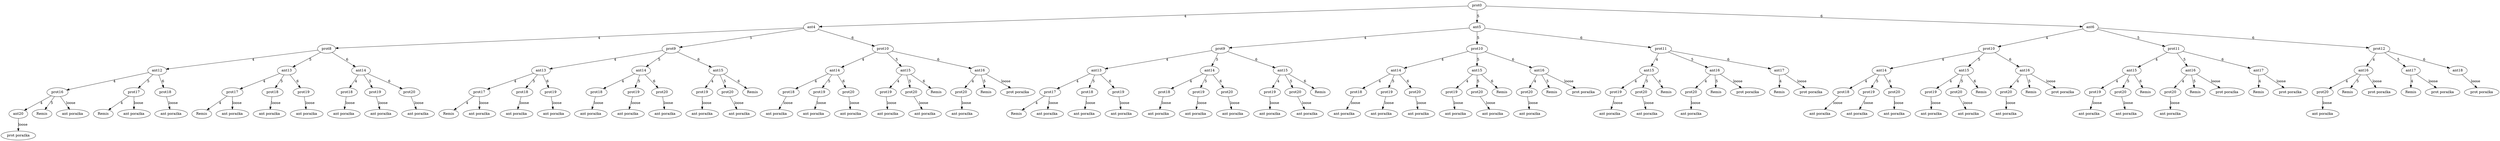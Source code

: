 digraph "MyGraph" { 
	"Node0"[label="prot0"]; 
	"Node3"[label="ant4"]; 
	"Node0" -> "Node3"[label="4"]; 
	"Node5"[label="ant5"]; 
	"Node0" -> "Node5"[label="5"]; 
	"Node7"[label="ant6"]; 
	"Node0" -> "Node7"[label="6"]; 
	"Node9"[label="prot8"]; 
	"Node3" -> "Node9"[label="4"]; 
	"Node11"[label="prot9"]; 
	"Node3" -> "Node11"[label="5"]; 
	"Node13"[label="prot10"]; 
	"Node3" -> "Node13"[label="6"]; 
	"Node15"[label="ant12"]; 
	"Node9" -> "Node15"[label="4"]; 
	"Node17"[label="ant13"]; 
	"Node9" -> "Node17"[label="5"]; 
	"Node19"[label="ant14"]; 
	"Node9" -> "Node19"[label="6"]; 
	"Node21"[label="prot16"]; 
	"Node15" -> "Node21"[label="4"]; 
	"Node23"[label="prot17"]; 
	"Node15" -> "Node23"[label="5"]; 
	"Node25"[label="prot18"]; 
	"Node15" -> "Node25"[label="6"]; 
	"Node27"[label="ant20"]; 
	"Node21" -> "Node27"[label="4"]; 
	"Node29"[label="Remis"]; 
	"Node21" -> "Node29"[label="5"]; 
	"Node31"[label="ant porażka"]; 
	"Node21" -> "Node31"[label="loose"]; 
	"Node33"[label="prot porażka"]; 
	"Node27" -> "Node33"[label="loose"]; 
	"Node35"[label="Remis"]; 
	"Node23" -> "Node35"[label="4"]; 
	"Node37"[label="ant porażka"]; 
	"Node23" -> "Node37"[label="loose"]; 
	"Node39"[label="ant porażka"]; 
	"Node25" -> "Node39"[label="loose"]; 
	"Node41"[label="prot17"]; 
	"Node17" -> "Node41"[label="4"]; 
	"Node43"[label="prot18"]; 
	"Node17" -> "Node43"[label="5"]; 
	"Node45"[label="prot19"]; 
	"Node17" -> "Node45"[label="6"]; 
	"Node47"[label="Remis"]; 
	"Node41" -> "Node47"[label="4"]; 
	"Node49"[label="ant porażka"]; 
	"Node41" -> "Node49"[label="loose"]; 
	"Node51"[label="ant porażka"]; 
	"Node43" -> "Node51"[label="loose"]; 
	"Node53"[label="ant porażka"]; 
	"Node45" -> "Node53"[label="loose"]; 
	"Node55"[label="prot18"]; 
	"Node19" -> "Node55"[label="4"]; 
	"Node57"[label="prot19"]; 
	"Node19" -> "Node57"[label="5"]; 
	"Node59"[label="prot20"]; 
	"Node19" -> "Node59"[label="6"]; 
	"Node61"[label="ant porażka"]; 
	"Node55" -> "Node61"[label="loose"]; 
	"Node63"[label="ant porażka"]; 
	"Node57" -> "Node63"[label="loose"]; 
	"Node65"[label="ant porażka"]; 
	"Node59" -> "Node65"[label="loose"]; 
	"Node67"[label="ant13"]; 
	"Node11" -> "Node67"[label="4"]; 
	"Node69"[label="ant14"]; 
	"Node11" -> "Node69"[label="5"]; 
	"Node71"[label="ant15"]; 
	"Node11" -> "Node71"[label="6"]; 
	"Node73"[label="prot17"]; 
	"Node67" -> "Node73"[label="4"]; 
	"Node75"[label="prot18"]; 
	"Node67" -> "Node75"[label="5"]; 
	"Node77"[label="prot19"]; 
	"Node67" -> "Node77"[label="6"]; 
	"Node79"[label="Remis"]; 
	"Node73" -> "Node79"[label="4"]; 
	"Node81"[label="ant porażka"]; 
	"Node73" -> "Node81"[label="loose"]; 
	"Node83"[label="ant porażka"]; 
	"Node75" -> "Node83"[label="loose"]; 
	"Node85"[label="ant porażka"]; 
	"Node77" -> "Node85"[label="loose"]; 
	"Node87"[label="prot18"]; 
	"Node69" -> "Node87"[label="4"]; 
	"Node89"[label="prot19"]; 
	"Node69" -> "Node89"[label="5"]; 
	"Node91"[label="prot20"]; 
	"Node69" -> "Node91"[label="6"]; 
	"Node93"[label="ant porażka"]; 
	"Node87" -> "Node93"[label="loose"]; 
	"Node95"[label="ant porażka"]; 
	"Node89" -> "Node95"[label="loose"]; 
	"Node97"[label="ant porażka"]; 
	"Node91" -> "Node97"[label="loose"]; 
	"Node99"[label="prot19"]; 
	"Node71" -> "Node99"[label="4"]; 
	"Node101"[label="prot20"]; 
	"Node71" -> "Node101"[label="5"]; 
	"Node103"[label="Remis"]; 
	"Node71" -> "Node103"[label="6"]; 
	"Node105"[label="ant porażka"]; 
	"Node99" -> "Node105"[label="loose"]; 
	"Node107"[label="ant porażka"]; 
	"Node101" -> "Node107"[label="loose"]; 
	"Node109"[label="ant14"]; 
	"Node13" -> "Node109"[label="4"]; 
	"Node111"[label="ant15"]; 
	"Node13" -> "Node111"[label="5"]; 
	"Node113"[label="ant16"]; 
	"Node13" -> "Node113"[label="6"]; 
	"Node115"[label="prot18"]; 
	"Node109" -> "Node115"[label="4"]; 
	"Node117"[label="prot19"]; 
	"Node109" -> "Node117"[label="5"]; 
	"Node119"[label="prot20"]; 
	"Node109" -> "Node119"[label="6"]; 
	"Node121"[label="ant porażka"]; 
	"Node115" -> "Node121"[label="loose"]; 
	"Node123"[label="ant porażka"]; 
	"Node117" -> "Node123"[label="loose"]; 
	"Node125"[label="ant porażka"]; 
	"Node119" -> "Node125"[label="loose"]; 
	"Node127"[label="prot19"]; 
	"Node111" -> "Node127"[label="4"]; 
	"Node129"[label="prot20"]; 
	"Node111" -> "Node129"[label="5"]; 
	"Node131"[label="Remis"]; 
	"Node111" -> "Node131"[label="6"]; 
	"Node133"[label="ant porażka"]; 
	"Node127" -> "Node133"[label="loose"]; 
	"Node135"[label="ant porażka"]; 
	"Node129" -> "Node135"[label="loose"]; 
	"Node137"[label="prot20"]; 
	"Node113" -> "Node137"[label="4"]; 
	"Node139"[label="Remis"]; 
	"Node113" -> "Node139"[label="5"]; 
	"Node141"[label="prot porażka"]; 
	"Node113" -> "Node141"[label="loose"]; 
	"Node143"[label="ant porażka"]; 
	"Node137" -> "Node143"[label="loose"]; 
	"Node145"[label="prot9"]; 
	"Node5" -> "Node145"[label="4"]; 
	"Node147"[label="prot10"]; 
	"Node5" -> "Node147"[label="5"]; 
	"Node149"[label="prot11"]; 
	"Node5" -> "Node149"[label="6"]; 
	"Node151"[label="ant13"]; 
	"Node145" -> "Node151"[label="4"]; 
	"Node153"[label="ant14"]; 
	"Node145" -> "Node153"[label="5"]; 
	"Node155"[label="ant15"]; 
	"Node145" -> "Node155"[label="6"]; 
	"Node157"[label="prot17"]; 
	"Node151" -> "Node157"[label="4"]; 
	"Node159"[label="prot18"]; 
	"Node151" -> "Node159"[label="5"]; 
	"Node161"[label="prot19"]; 
	"Node151" -> "Node161"[label="6"]; 
	"Node163"[label="Remis"]; 
	"Node157" -> "Node163"[label="4"]; 
	"Node165"[label="ant porażka"]; 
	"Node157" -> "Node165"[label="loose"]; 
	"Node167"[label="ant porażka"]; 
	"Node159" -> "Node167"[label="loose"]; 
	"Node169"[label="ant porażka"]; 
	"Node161" -> "Node169"[label="loose"]; 
	"Node171"[label="prot18"]; 
	"Node153" -> "Node171"[label="4"]; 
	"Node173"[label="prot19"]; 
	"Node153" -> "Node173"[label="5"]; 
	"Node175"[label="prot20"]; 
	"Node153" -> "Node175"[label="6"]; 
	"Node177"[label="ant porażka"]; 
	"Node171" -> "Node177"[label="loose"]; 
	"Node179"[label="ant porażka"]; 
	"Node173" -> "Node179"[label="loose"]; 
	"Node181"[label="ant porażka"]; 
	"Node175" -> "Node181"[label="loose"]; 
	"Node183"[label="prot19"]; 
	"Node155" -> "Node183"[label="4"]; 
	"Node185"[label="prot20"]; 
	"Node155" -> "Node185"[label="5"]; 
	"Node187"[label="Remis"]; 
	"Node155" -> "Node187"[label="6"]; 
	"Node189"[label="ant porażka"]; 
	"Node183" -> "Node189"[label="loose"]; 
	"Node191"[label="ant porażka"]; 
	"Node185" -> "Node191"[label="loose"]; 
	"Node193"[label="ant14"]; 
	"Node147" -> "Node193"[label="4"]; 
	"Node195"[label="ant15"]; 
	"Node147" -> "Node195"[label="5"]; 
	"Node197"[label="ant16"]; 
	"Node147" -> "Node197"[label="6"]; 
	"Node199"[label="prot18"]; 
	"Node193" -> "Node199"[label="4"]; 
	"Node201"[label="prot19"]; 
	"Node193" -> "Node201"[label="5"]; 
	"Node203"[label="prot20"]; 
	"Node193" -> "Node203"[label="6"]; 
	"Node205"[label="ant porażka"]; 
	"Node199" -> "Node205"[label="loose"]; 
	"Node207"[label="ant porażka"]; 
	"Node201" -> "Node207"[label="loose"]; 
	"Node209"[label="ant porażka"]; 
	"Node203" -> "Node209"[label="loose"]; 
	"Node211"[label="prot19"]; 
	"Node195" -> "Node211"[label="4"]; 
	"Node213"[label="prot20"]; 
	"Node195" -> "Node213"[label="5"]; 
	"Node215"[label="Remis"]; 
	"Node195" -> "Node215"[label="6"]; 
	"Node217"[label="ant porażka"]; 
	"Node211" -> "Node217"[label="loose"]; 
	"Node219"[label="ant porażka"]; 
	"Node213" -> "Node219"[label="loose"]; 
	"Node221"[label="prot20"]; 
	"Node197" -> "Node221"[label="4"]; 
	"Node223"[label="Remis"]; 
	"Node197" -> "Node223"[label="5"]; 
	"Node225"[label="prot porażka"]; 
	"Node197" -> "Node225"[label="loose"]; 
	"Node227"[label="ant porażka"]; 
	"Node221" -> "Node227"[label="loose"]; 
	"Node229"[label="ant15"]; 
	"Node149" -> "Node229"[label="4"]; 
	"Node231"[label="ant16"]; 
	"Node149" -> "Node231"[label="5"]; 
	"Node233"[label="ant17"]; 
	"Node149" -> "Node233"[label="6"]; 
	"Node235"[label="prot19"]; 
	"Node229" -> "Node235"[label="4"]; 
	"Node237"[label="prot20"]; 
	"Node229" -> "Node237"[label="5"]; 
	"Node239"[label="Remis"]; 
	"Node229" -> "Node239"[label="6"]; 
	"Node241"[label="ant porażka"]; 
	"Node235" -> "Node241"[label="loose"]; 
	"Node243"[label="ant porażka"]; 
	"Node237" -> "Node243"[label="loose"]; 
	"Node245"[label="prot20"]; 
	"Node231" -> "Node245"[label="4"]; 
	"Node247"[label="Remis"]; 
	"Node231" -> "Node247"[label="5"]; 
	"Node249"[label="prot porażka"]; 
	"Node231" -> "Node249"[label="loose"]; 
	"Node251"[label="ant porażka"]; 
	"Node245" -> "Node251"[label="loose"]; 
	"Node253"[label="Remis"]; 
	"Node233" -> "Node253"[label="4"]; 
	"Node255"[label="prot porażka"]; 
	"Node233" -> "Node255"[label="loose"]; 
	"Node257"[label="prot10"]; 
	"Node7" -> "Node257"[label="4"]; 
	"Node259"[label="prot11"]; 
	"Node7" -> "Node259"[label="5"]; 
	"Node261"[label="prot12"]; 
	"Node7" -> "Node261"[label="6"]; 
	"Node263"[label="ant14"]; 
	"Node257" -> "Node263"[label="4"]; 
	"Node265"[label="ant15"]; 
	"Node257" -> "Node265"[label="5"]; 
	"Node267"[label="ant16"]; 
	"Node257" -> "Node267"[label="6"]; 
	"Node269"[label="prot18"]; 
	"Node263" -> "Node269"[label="4"]; 
	"Node271"[label="prot19"]; 
	"Node263" -> "Node271"[label="5"]; 
	"Node273"[label="prot20"]; 
	"Node263" -> "Node273"[label="6"]; 
	"Node275"[label="ant porażka"]; 
	"Node269" -> "Node275"[label="loose"]; 
	"Node277"[label="ant porażka"]; 
	"Node271" -> "Node277"[label="loose"]; 
	"Node279"[label="ant porażka"]; 
	"Node273" -> "Node279"[label="loose"]; 
	"Node281"[label="prot19"]; 
	"Node265" -> "Node281"[label="4"]; 
	"Node283"[label="prot20"]; 
	"Node265" -> "Node283"[label="5"]; 
	"Node285"[label="Remis"]; 
	"Node265" -> "Node285"[label="6"]; 
	"Node287"[label="ant porażka"]; 
	"Node281" -> "Node287"[label="loose"]; 
	"Node289"[label="ant porażka"]; 
	"Node283" -> "Node289"[label="loose"]; 
	"Node291"[label="prot20"]; 
	"Node267" -> "Node291"[label="4"]; 
	"Node293"[label="Remis"]; 
	"Node267" -> "Node293"[label="5"]; 
	"Node295"[label="prot porażka"]; 
	"Node267" -> "Node295"[label="loose"]; 
	"Node297"[label="ant porażka"]; 
	"Node291" -> "Node297"[label="loose"]; 
	"Node299"[label="ant15"]; 
	"Node259" -> "Node299"[label="4"]; 
	"Node301"[label="ant16"]; 
	"Node259" -> "Node301"[label="5"]; 
	"Node303"[label="ant17"]; 
	"Node259" -> "Node303"[label="6"]; 
	"Node305"[label="prot19"]; 
	"Node299" -> "Node305"[label="4"]; 
	"Node307"[label="prot20"]; 
	"Node299" -> "Node307"[label="5"]; 
	"Node309"[label="Remis"]; 
	"Node299" -> "Node309"[label="6"]; 
	"Node311"[label="ant porażka"]; 
	"Node305" -> "Node311"[label="loose"]; 
	"Node313"[label="ant porażka"]; 
	"Node307" -> "Node313"[label="loose"]; 
	"Node315"[label="prot20"]; 
	"Node301" -> "Node315"[label="4"]; 
	"Node317"[label="Remis"]; 
	"Node301" -> "Node317"[label="5"]; 
	"Node319"[label="prot porażka"]; 
	"Node301" -> "Node319"[label="loose"]; 
	"Node321"[label="ant porażka"]; 
	"Node315" -> "Node321"[label="loose"]; 
	"Node323"[label="Remis"]; 
	"Node303" -> "Node323"[label="4"]; 
	"Node325"[label="prot porażka"]; 
	"Node303" -> "Node325"[label="loose"]; 
	"Node327"[label="ant16"]; 
	"Node261" -> "Node327"[label="4"]; 
	"Node329"[label="ant17"]; 
	"Node261" -> "Node329"[label="5"]; 
	"Node331"[label="ant18"]; 
	"Node261" -> "Node331"[label="6"]; 
	"Node333"[label="prot20"]; 
	"Node327" -> "Node333"[label="4"]; 
	"Node335"[label="Remis"]; 
	"Node327" -> "Node335"[label="5"]; 
	"Node337"[label="prot porażka"]; 
	"Node327" -> "Node337"[label="loose"]; 
	"Node339"[label="ant porażka"]; 
	"Node333" -> "Node339"[label="loose"]; 
	"Node341"[label="Remis"]; 
	"Node329" -> "Node341"[label="4"]; 
	"Node343"[label="prot porażka"]; 
	"Node329" -> "Node343"[label="loose"]; 
	"Node345"[label="prot porażka"]; 
	"Node331" -> "Node345"[label="loose"]; 
}